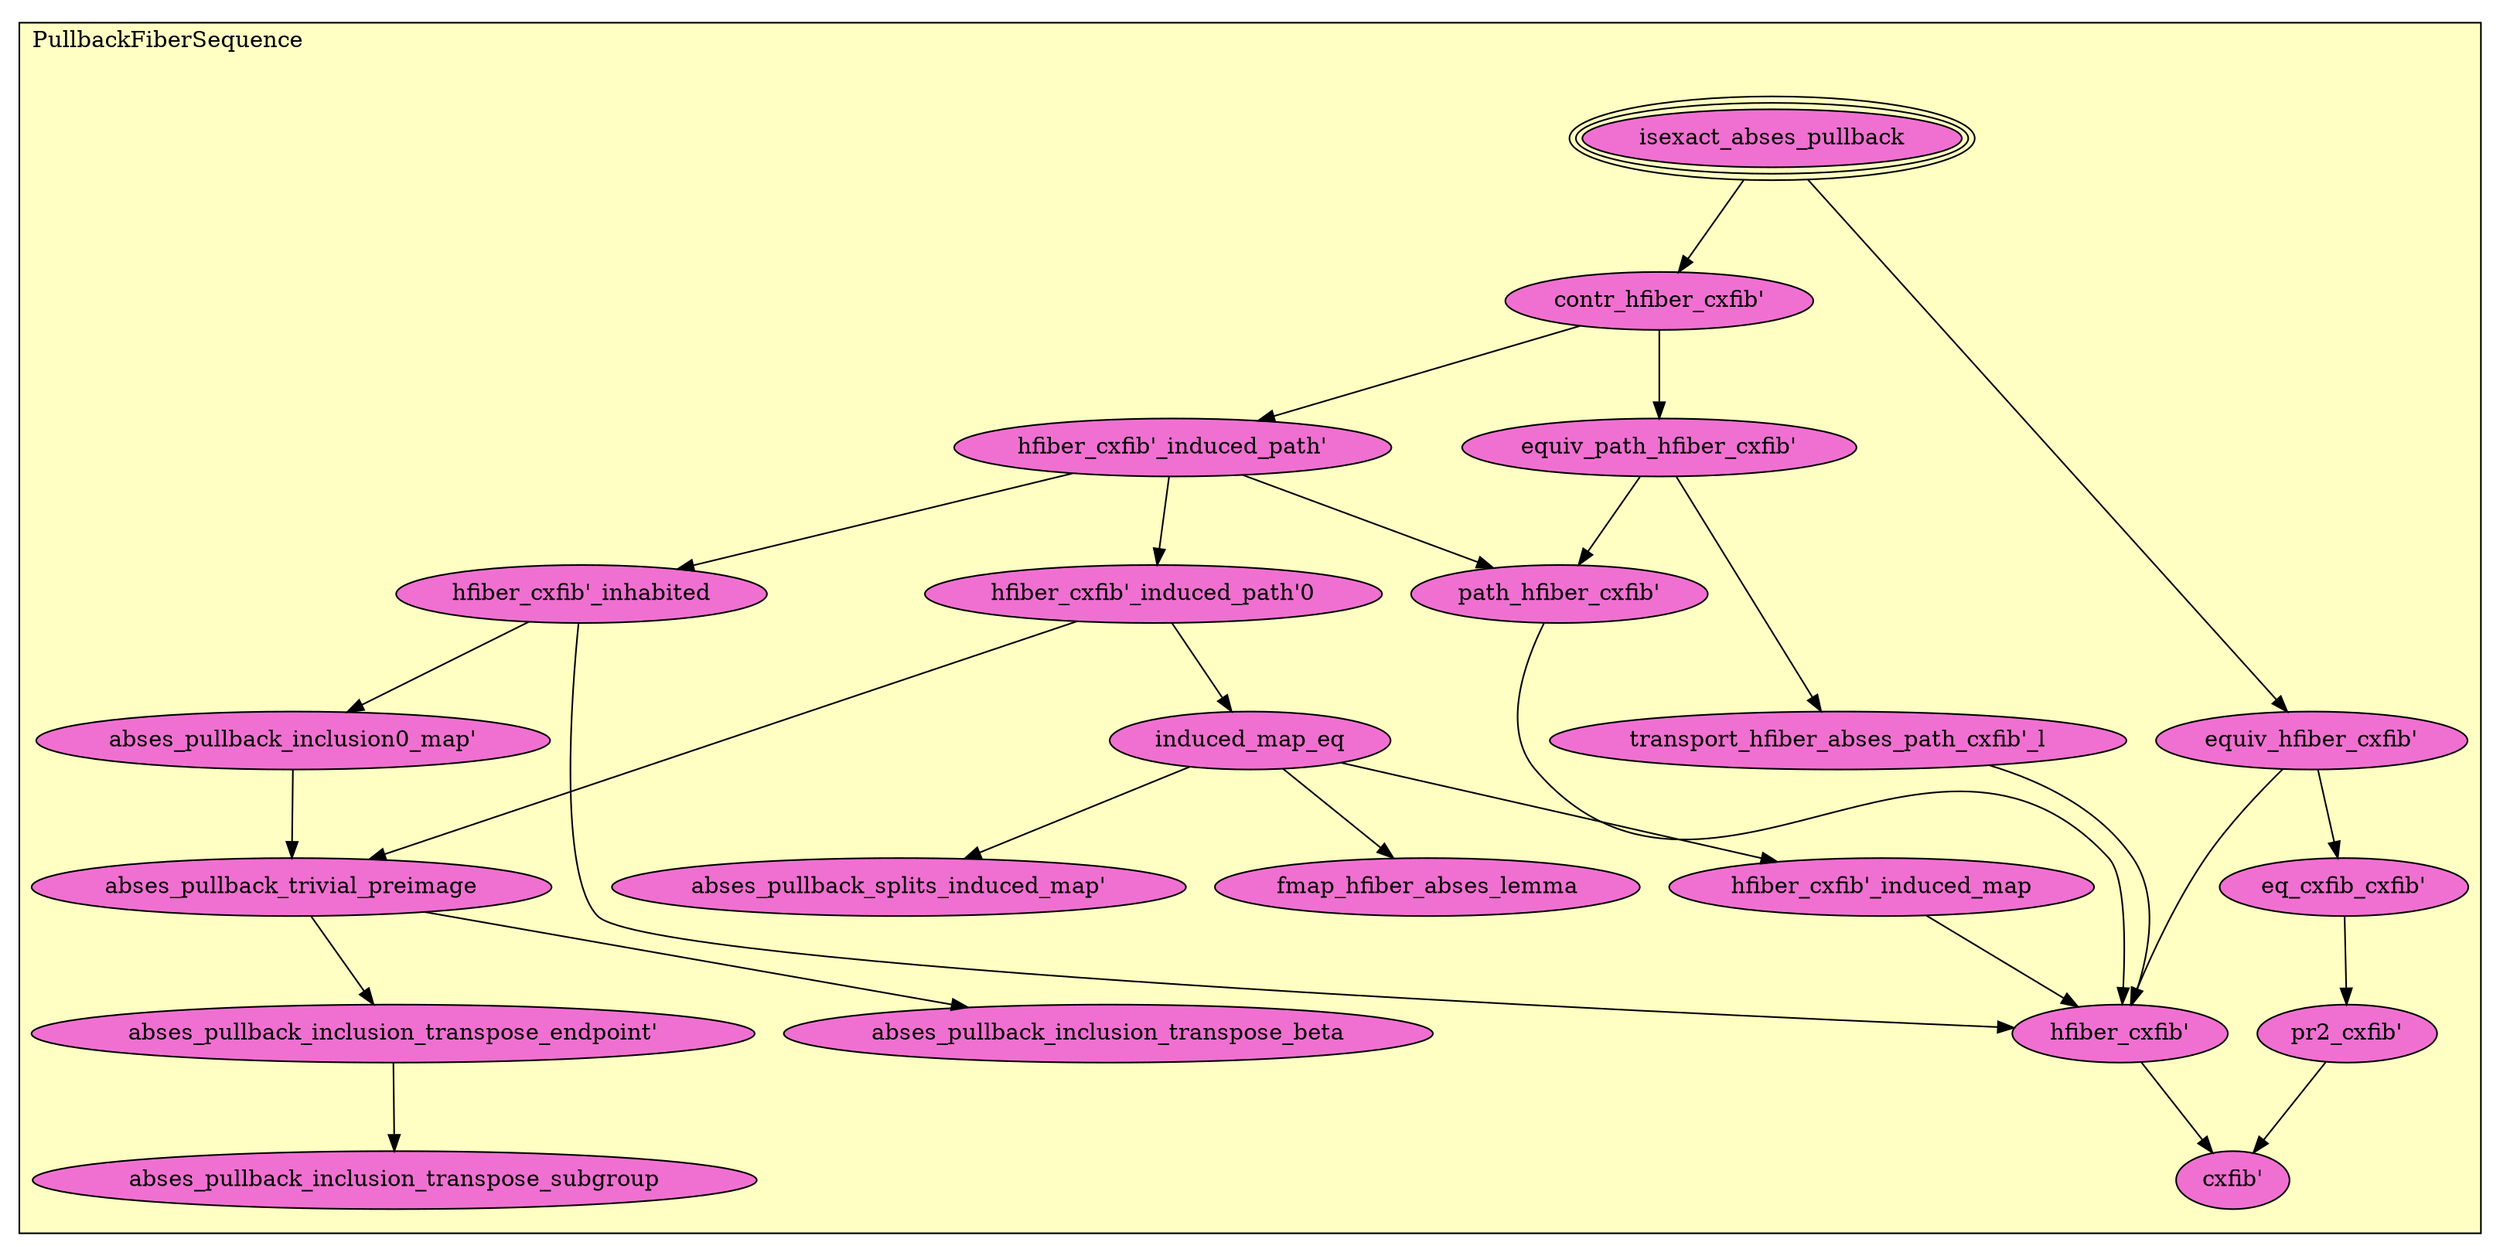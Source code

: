 digraph HoTT_Algebra_AbGroups_AbSES_PullbackFiberSequence {
  graph [ratio=0.5]
  node [style=filled]
PullbackFiberSequence_isexact_abses_pullback [label="isexact_abses_pullback", URL=<PullbackFiberSequence.html#isexact_abses_pullback>, peripheries=3, fillcolor="#F070D1"] ;
PullbackFiberSequence_contr_hfiber_cxfib_ [label="contr_hfiber_cxfib'", URL=<PullbackFiberSequence.html#contr_hfiber_cxfib'>, fillcolor="#F070D1"] ;
PullbackFiberSequence_hfiber_cxfib__induced_path_ [label="hfiber_cxfib'_induced_path'", URL=<PullbackFiberSequence.html#hfiber_cxfib'_induced_path'>, fillcolor="#F070D1"] ;
PullbackFiberSequence_hfiber_cxfib__induced_path_0 [label="hfiber_cxfib'_induced_path'0", URL=<PullbackFiberSequence.html#hfiber_cxfib'_induced_path'0>, fillcolor="#F070D1"] ;
PullbackFiberSequence_induced_map_eq [label="induced_map_eq", URL=<PullbackFiberSequence.html#induced_map_eq>, fillcolor="#F070D1"] ;
PullbackFiberSequence_fmap_hfiber_abses_lemma [label="fmap_hfiber_abses_lemma", URL=<PullbackFiberSequence.html#fmap_hfiber_abses_lemma>, fillcolor="#F070D1"] ;
PullbackFiberSequence_abses_pullback_splits_induced_map_ [label="abses_pullback_splits_induced_map'", URL=<PullbackFiberSequence.html#abses_pullback_splits_induced_map'>, fillcolor="#F070D1"] ;
PullbackFiberSequence_hfiber_cxfib__induced_map [label="hfiber_cxfib'_induced_map", URL=<PullbackFiberSequence.html#hfiber_cxfib'_induced_map>, fillcolor="#F070D1"] ;
PullbackFiberSequence_hfiber_cxfib__inhabited [label="hfiber_cxfib'_inhabited", URL=<PullbackFiberSequence.html#hfiber_cxfib'_inhabited>, fillcolor="#F070D1"] ;
PullbackFiberSequence_equiv_path_hfiber_cxfib_ [label="equiv_path_hfiber_cxfib'", URL=<PullbackFiberSequence.html#equiv_path_hfiber_cxfib'>, fillcolor="#F070D1"] ;
PullbackFiberSequence_transport_hfiber_abses_path_cxfib__l [label="transport_hfiber_abses_path_cxfib'_l", URL=<PullbackFiberSequence.html#transport_hfiber_abses_path_cxfib'_l>, fillcolor="#F070D1"] ;
PullbackFiberSequence_path_hfiber_cxfib_ [label="path_hfiber_cxfib'", URL=<PullbackFiberSequence.html#path_hfiber_cxfib'>, fillcolor="#F070D1"] ;
PullbackFiberSequence_equiv_hfiber_cxfib_ [label="equiv_hfiber_cxfib'", URL=<PullbackFiberSequence.html#equiv_hfiber_cxfib'>, fillcolor="#F070D1"] ;
PullbackFiberSequence_eq_cxfib_cxfib_ [label="eq_cxfib_cxfib'", URL=<PullbackFiberSequence.html#eq_cxfib_cxfib'>, fillcolor="#F070D1"] ;
PullbackFiberSequence_pr2_cxfib_ [label="pr2_cxfib'", URL=<PullbackFiberSequence.html#pr2_cxfib'>, fillcolor="#F070D1"] ;
PullbackFiberSequence_hfiber_cxfib_ [label="hfiber_cxfib'", URL=<PullbackFiberSequence.html#hfiber_cxfib'>, fillcolor="#F070D1"] ;
PullbackFiberSequence_cxfib_ [label="cxfib'", URL=<PullbackFiberSequence.html#cxfib'>, fillcolor="#F070D1"] ;
PullbackFiberSequence_abses_pullback_inclusion0_map_ [label="abses_pullback_inclusion0_map'", URL=<PullbackFiberSequence.html#abses_pullback_inclusion0_map'>, fillcolor="#F070D1"] ;
PullbackFiberSequence_abses_pullback_trivial_preimage [label="abses_pullback_trivial_preimage", URL=<PullbackFiberSequence.html#abses_pullback_trivial_preimage>, fillcolor="#F070D1"] ;
PullbackFiberSequence_abses_pullback_inclusion_transpose_beta [label="abses_pullback_inclusion_transpose_beta", URL=<PullbackFiberSequence.html#abses_pullback_inclusion_transpose_beta>, fillcolor="#F070D1"] ;
PullbackFiberSequence_abses_pullback_inclusion_transpose_endpoint_ [label="abses_pullback_inclusion_transpose_endpoint'", URL=<PullbackFiberSequence.html#abses_pullback_inclusion_transpose_endpoint'>, fillcolor="#F070D1"] ;
PullbackFiberSequence_abses_pullback_inclusion_transpose_subgroup [label="abses_pullback_inclusion_transpose_subgroup", URL=<PullbackFiberSequence.html#abses_pullback_inclusion_transpose_subgroup>, fillcolor="#F070D1"] ;
  PullbackFiberSequence_isexact_abses_pullback -> PullbackFiberSequence_contr_hfiber_cxfib_ [] ;
  PullbackFiberSequence_isexact_abses_pullback -> PullbackFiberSequence_equiv_hfiber_cxfib_ [] ;
  PullbackFiberSequence_contr_hfiber_cxfib_ -> PullbackFiberSequence_hfiber_cxfib__induced_path_ [] ;
  PullbackFiberSequence_contr_hfiber_cxfib_ -> PullbackFiberSequence_equiv_path_hfiber_cxfib_ [] ;
  PullbackFiberSequence_hfiber_cxfib__induced_path_ -> PullbackFiberSequence_hfiber_cxfib__induced_path_0 [] ;
  PullbackFiberSequence_hfiber_cxfib__induced_path_ -> PullbackFiberSequence_hfiber_cxfib__inhabited [] ;
  PullbackFiberSequence_hfiber_cxfib__induced_path_ -> PullbackFiberSequence_path_hfiber_cxfib_ [] ;
  PullbackFiberSequence_hfiber_cxfib__induced_path_0 -> PullbackFiberSequence_induced_map_eq [] ;
  PullbackFiberSequence_hfiber_cxfib__induced_path_0 -> PullbackFiberSequence_abses_pullback_trivial_preimage [] ;
  PullbackFiberSequence_induced_map_eq -> PullbackFiberSequence_fmap_hfiber_abses_lemma [] ;
  PullbackFiberSequence_induced_map_eq -> PullbackFiberSequence_abses_pullback_splits_induced_map_ [] ;
  PullbackFiberSequence_induced_map_eq -> PullbackFiberSequence_hfiber_cxfib__induced_map [] ;
  PullbackFiberSequence_hfiber_cxfib__induced_map -> PullbackFiberSequence_hfiber_cxfib_ [] ;
  PullbackFiberSequence_hfiber_cxfib__inhabited -> PullbackFiberSequence_hfiber_cxfib_ [] ;
  PullbackFiberSequence_hfiber_cxfib__inhabited -> PullbackFiberSequence_abses_pullback_inclusion0_map_ [] ;
  PullbackFiberSequence_equiv_path_hfiber_cxfib_ -> PullbackFiberSequence_transport_hfiber_abses_path_cxfib__l [] ;
  PullbackFiberSequence_equiv_path_hfiber_cxfib_ -> PullbackFiberSequence_path_hfiber_cxfib_ [] ;
  PullbackFiberSequence_transport_hfiber_abses_path_cxfib__l -> PullbackFiberSequence_hfiber_cxfib_ [] ;
  PullbackFiberSequence_path_hfiber_cxfib_ -> PullbackFiberSequence_hfiber_cxfib_ [] ;
  PullbackFiberSequence_equiv_hfiber_cxfib_ -> PullbackFiberSequence_eq_cxfib_cxfib_ [] ;
  PullbackFiberSequence_equiv_hfiber_cxfib_ -> PullbackFiberSequence_hfiber_cxfib_ [] ;
  PullbackFiberSequence_eq_cxfib_cxfib_ -> PullbackFiberSequence_pr2_cxfib_ [] ;
  PullbackFiberSequence_pr2_cxfib_ -> PullbackFiberSequence_cxfib_ [] ;
  PullbackFiberSequence_hfiber_cxfib_ -> PullbackFiberSequence_cxfib_ [] ;
  PullbackFiberSequence_abses_pullback_inclusion0_map_ -> PullbackFiberSequence_abses_pullback_trivial_preimage [] ;
  PullbackFiberSequence_abses_pullback_trivial_preimage -> PullbackFiberSequence_abses_pullback_inclusion_transpose_beta [] ;
  PullbackFiberSequence_abses_pullback_trivial_preimage -> PullbackFiberSequence_abses_pullback_inclusion_transpose_endpoint_ [] ;
  PullbackFiberSequence_abses_pullback_inclusion_transpose_endpoint_ -> PullbackFiberSequence_abses_pullback_inclusion_transpose_subgroup [] ;
subgraph cluster_PullbackFiberSequence { label="PullbackFiberSequence"; fillcolor="#FFFFC3"; labeljust=l; style=filled 
PullbackFiberSequence_abses_pullback_inclusion_transpose_subgroup; PullbackFiberSequence_abses_pullback_inclusion_transpose_endpoint_; PullbackFiberSequence_abses_pullback_inclusion_transpose_beta; PullbackFiberSequence_abses_pullback_trivial_preimage; PullbackFiberSequence_abses_pullback_inclusion0_map_; PullbackFiberSequence_cxfib_; PullbackFiberSequence_hfiber_cxfib_; PullbackFiberSequence_pr2_cxfib_; PullbackFiberSequence_eq_cxfib_cxfib_; PullbackFiberSequence_equiv_hfiber_cxfib_; PullbackFiberSequence_path_hfiber_cxfib_; PullbackFiberSequence_transport_hfiber_abses_path_cxfib__l; PullbackFiberSequence_equiv_path_hfiber_cxfib_; PullbackFiberSequence_hfiber_cxfib__inhabited; PullbackFiberSequence_hfiber_cxfib__induced_map; PullbackFiberSequence_abses_pullback_splits_induced_map_; PullbackFiberSequence_fmap_hfiber_abses_lemma; PullbackFiberSequence_induced_map_eq; PullbackFiberSequence_hfiber_cxfib__induced_path_0; PullbackFiberSequence_hfiber_cxfib__induced_path_; PullbackFiberSequence_contr_hfiber_cxfib_; PullbackFiberSequence_isexact_abses_pullback; };
} /* END */
